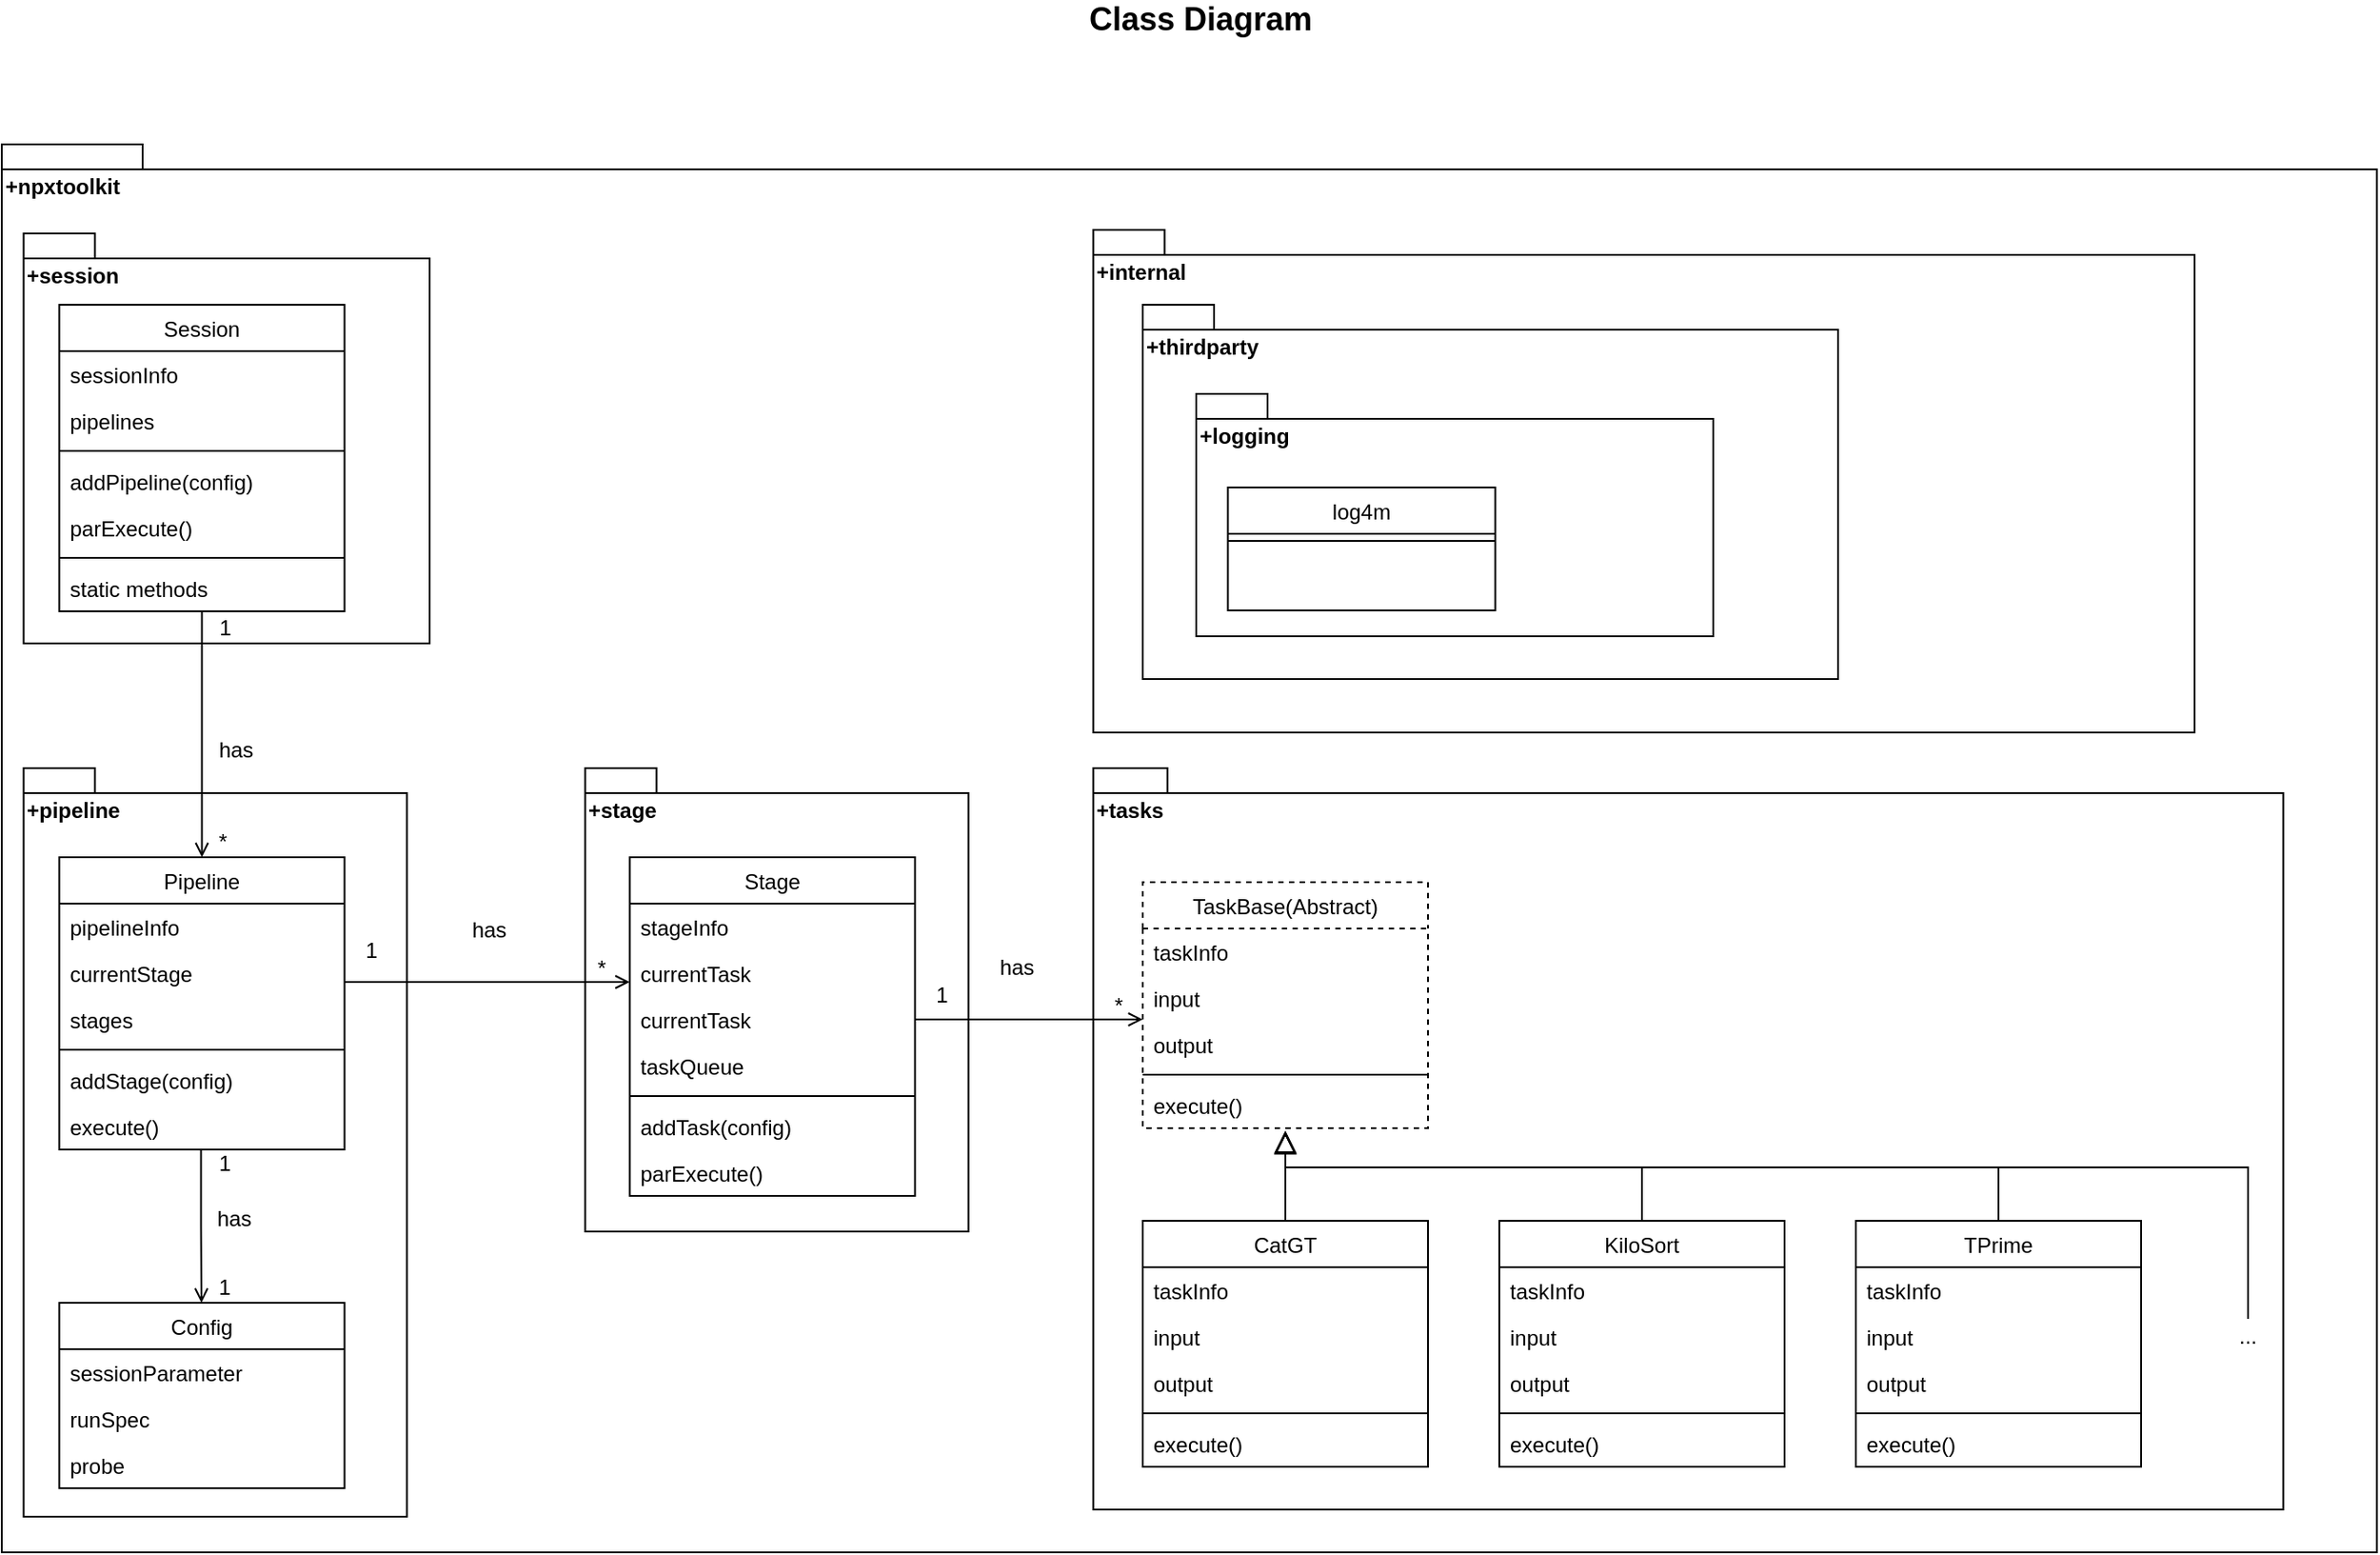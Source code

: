 <mxfile version="15.6.1" type="device"><diagram id="C5RBs43oDa-KdzZeNtuy" name="Page-1"><mxGraphModel dx="4115" dy="1097" grid="1" gridSize="10" guides="1" tooltips="1" connect="1" arrows="1" fold="1" page="1" pageScale="1" pageWidth="1169" pageHeight="827" math="0" shadow="0"><root><mxCell id="WIyWlLk6GJQsqaUBKTNV-0"/><mxCell id="WIyWlLk6GJQsqaUBKTNV-1" parent="WIyWlLk6GJQsqaUBKTNV-0"/><mxCell id="HkX5OqELua6553qJms5l-85" value="+npxtoolkit&lt;span style=&quot;color: rgba(0 , 0 , 0 , 0) ; font-family: monospace ; font-size: 0px ; font-weight: 400&quot;&gt;%3CmxGraphModel%3E%3Croot%3E%3CmxCell%20id%3D%220%22%2F%3E%3CmxCell%20id%3D%221%22%20parent%3D%220%22%2F%3E%3CmxCell%20id%3D%222%22%20value%3D%22%2Bpipeline%22%20style%3D%22shape%3Dfolder%3BfontStyle%3D1%3BspacingTop%3D10%3BtabWidth%3D40%3BtabHeight%3D14%3BtabPosition%3Dleft%3Bhtml%3D1%3BverticalAlign%3Dtop%3Balign%3Dleft%3B%22%20vertex%3D%221%22%20parent%3D%221%22%3E%3CmxGeometry%20x%3D%22-10%22%20y%3D%22-20%22%20width%3D%22250%22%20height%3D%22430%22%20as%3D%22geometry%22%2F%3E%3C%2FmxCell%3E%3C%2Froot%3E%3C%2FmxGraphMode&lt;/span&gt;" style="shape=folder;fontStyle=1;spacingTop=10;tabWidth=40;tabHeight=14;tabPosition=left;html=1;verticalAlign=top;align=left;" parent="WIyWlLk6GJQsqaUBKTNV-1" vertex="1"><mxGeometry x="-1150" y="90" width="1332.25" height="790" as="geometry"/></mxCell><mxCell id="gD0DMVMEmu4CW5XgSncK-154" value="+internal" style="shape=folder;fontStyle=1;spacingTop=10;tabWidth=40;tabHeight=14;tabPosition=left;html=1;verticalAlign=top;align=left;" parent="WIyWlLk6GJQsqaUBKTNV-1" vertex="1"><mxGeometry x="-537.75" y="138" width="617.75" height="282" as="geometry"/></mxCell><mxCell id="QfJGHM1GxynBPAGOdEKR-6" value="+thirdparty" style="shape=folder;fontStyle=1;spacingTop=10;tabWidth=40;tabHeight=14;tabPosition=left;html=1;verticalAlign=top;align=left;" vertex="1" parent="WIyWlLk6GJQsqaUBKTNV-1"><mxGeometry x="-510" y="180" width="390" height="210" as="geometry"/></mxCell><mxCell id="gD0DMVMEmu4CW5XgSncK-82" value="+pipeline&lt;span style=&quot;color: rgba(0 , 0 , 0 , 0) ; font-family: monospace ; font-size: 0px ; font-weight: 400&quot;&gt;%3CmxGraphModel%3E%3Croot%3E%3CmxCell%20id%3D%220%22%2F%3E%3CmxCell%20id%3D%221%22%20parent%3D%220%22%2F%3E%3CmxCell%20id%3D%222%22%20value%3D%22%2Bpipeline%22%20style%3D%22shape%3Dfolder%3BfontStyle%3D1%3BspacingTop%3D10%3BtabWidth%3D40%3BtabHeight%3D14%3BtabPosition%3Dleft%3Bhtml%3D1%3BverticalAlign%3Dtop%3Balign%3Dleft%3B%22%20vertex%3D%221%22%20parent%3D%221%22%3E%3CmxGeometry%20x%3D%22-10%22%20y%3D%22-20%22%20width%3D%22250%22%20height%3D%22430%22%20as%3D%22geometry%22%2F%3E%3C%2FmxCell%3E%3C%2Froot%3E%3C%2FmxGraphMod&lt;/span&gt;" style="shape=folder;fontStyle=1;spacingTop=10;tabWidth=40;tabHeight=14;tabPosition=left;html=1;verticalAlign=top;align=left;" parent="WIyWlLk6GJQsqaUBKTNV-1" vertex="1"><mxGeometry x="-1137.75" y="440" width="215" height="420" as="geometry"/></mxCell><mxCell id="HkX5OqELua6553qJms5l-83" value="+stage&lt;span style=&quot;color: rgba(0 , 0 , 0 , 0) ; font-family: monospace ; font-size: 0px ; font-weight: 400&quot;&gt;%3CmxGraphModel%3E%3Croot%3E%3CmxCell%20id%3D%220%22%2F%3E%3CmxCell%20id%3D%221%22%20parent%3D%220%22%2F%3E%3CmxCell%20id%3D%222%22%20value%3D%22%2Bpipeline%22%20style%3D%22shape%3Dfolder%3BfontStyle%3D1%3BspacingTop%3D10%3BtabWidth%3D40%3BtabHeight%3D14%3BtabPosition%3Dleft%3Bhtml%3D1%3BverticalAlign%3Dtop%3Balign%3Dleft%3B%22%20vertex%3D%221%22%20parent%3D%221%22%3E%3CmxGeometry%20x%3D%22-10%22%20y%3D%22-20%22%20width%3D%22250%22%20height%3D%22430%22%20as%3D%22geometry%22%2F%3E%3C%2FmxCell%3E%3C%2Froot%3E%3C%2FmxGraphModel%3E&lt;/span&gt;" style="shape=folder;fontStyle=1;spacingTop=10;tabWidth=40;tabHeight=14;tabPosition=left;html=1;verticalAlign=top;align=left;" parent="WIyWlLk6GJQsqaUBKTNV-1" vertex="1"><mxGeometry x="-822.75" y="440" width="215" height="260" as="geometry"/></mxCell><mxCell id="HkX5OqELua6553qJms5l-82" value="+session" style="shape=folder;fontStyle=1;spacingTop=10;tabWidth=40;tabHeight=14;tabPosition=left;html=1;verticalAlign=top;align=left;" parent="WIyWlLk6GJQsqaUBKTNV-1" vertex="1"><mxGeometry x="-1137.75" y="140" width="227.75" height="230" as="geometry"/></mxCell><mxCell id="HkX5OqELua6553qJms5l-86" value="Class Diagram" style="text;html=1;strokeColor=none;fillColor=none;align=center;verticalAlign=middle;whiteSpace=wrap;rounded=0;fontStyle=1;fontSize=18;" parent="WIyWlLk6GJQsqaUBKTNV-1" vertex="1"><mxGeometry x="-680" y="10" width="405" height="20" as="geometry"/></mxCell><mxCell id="gD0DMVMEmu4CW5XgSncK-83" value="Config" style="swimlane;fontStyle=0;align=center;verticalAlign=top;childLayout=stackLayout;horizontal=1;startSize=26;horizontalStack=0;resizeParent=1;resizeLast=0;collapsible=1;marginBottom=0;rounded=0;shadow=0;strokeWidth=1;" parent="WIyWlLk6GJQsqaUBKTNV-1" vertex="1"><mxGeometry x="-1117.75" y="740" width="160" height="104" as="geometry"><mxRectangle x="550" y="140" width="160" height="26" as="alternateBounds"/></mxGeometry></mxCell><mxCell id="gD0DMVMEmu4CW5XgSncK-84" value="sessionParameter" style="text;align=left;verticalAlign=top;spacingLeft=4;spacingRight=4;overflow=hidden;rotatable=0;points=[[0,0.5],[1,0.5]];portConstraint=eastwest;rounded=0;shadow=0;html=0;" parent="gD0DMVMEmu4CW5XgSncK-83" vertex="1"><mxGeometry y="26" width="160" height="26" as="geometry"/></mxCell><mxCell id="gD0DMVMEmu4CW5XgSncK-85" value="runSpec" style="text;align=left;verticalAlign=top;spacingLeft=4;spacingRight=4;overflow=hidden;rotatable=0;points=[[0,0.5],[1,0.5]];portConstraint=eastwest;rounded=0;shadow=0;html=0;" parent="gD0DMVMEmu4CW5XgSncK-83" vertex="1"><mxGeometry y="52" width="160" height="26" as="geometry"/></mxCell><mxCell id="gD0DMVMEmu4CW5XgSncK-86" value="probe" style="text;align=left;verticalAlign=top;spacingLeft=4;spacingRight=4;overflow=hidden;rotatable=0;points=[[0,0.5],[1,0.5]];portConstraint=eastwest;rounded=0;shadow=0;html=0;" parent="gD0DMVMEmu4CW5XgSncK-83" vertex="1"><mxGeometry y="78" width="160" height="26" as="geometry"/></mxCell><mxCell id="gD0DMVMEmu4CW5XgSncK-87" value="Session" style="swimlane;fontStyle=0;align=center;verticalAlign=top;childLayout=stackLayout;horizontal=1;startSize=26;horizontalStack=0;resizeParent=1;resizeLast=0;collapsible=1;marginBottom=0;rounded=0;shadow=0;strokeWidth=1;" parent="WIyWlLk6GJQsqaUBKTNV-1" vertex="1"><mxGeometry x="-1117.75" y="180" width="160" height="172" as="geometry"><mxRectangle x="550" y="140" width="160" height="26" as="alternateBounds"/></mxGeometry></mxCell><mxCell id="gD0DMVMEmu4CW5XgSncK-88" value="sessionInfo" style="text;align=left;verticalAlign=top;spacingLeft=4;spacingRight=4;overflow=hidden;rotatable=0;points=[[0,0.5],[1,0.5]];portConstraint=eastwest;rounded=0;shadow=0;html=0;" parent="gD0DMVMEmu4CW5XgSncK-87" vertex="1"><mxGeometry y="26" width="160" height="26" as="geometry"/></mxCell><mxCell id="gD0DMVMEmu4CW5XgSncK-89" value="pipelines" style="text;align=left;verticalAlign=top;spacingLeft=4;spacingRight=4;overflow=hidden;rotatable=0;points=[[0,0.5],[1,0.5]];portConstraint=eastwest;rounded=0;shadow=0;html=0;" parent="gD0DMVMEmu4CW5XgSncK-87" vertex="1"><mxGeometry y="52" width="160" height="26" as="geometry"/></mxCell><mxCell id="gD0DMVMEmu4CW5XgSncK-90" value="" style="line;html=1;strokeWidth=1;align=left;verticalAlign=middle;spacingTop=-1;spacingLeft=3;spacingRight=3;rotatable=0;labelPosition=right;points=[];portConstraint=eastwest;" parent="gD0DMVMEmu4CW5XgSncK-87" vertex="1"><mxGeometry y="78" width="160" height="8" as="geometry"/></mxCell><mxCell id="gD0DMVMEmu4CW5XgSncK-91" value="addPipeline(config)" style="text;align=left;verticalAlign=top;spacingLeft=4;spacingRight=4;overflow=hidden;rotatable=0;points=[[0,0.5],[1,0.5]];portConstraint=eastwest;" parent="gD0DMVMEmu4CW5XgSncK-87" vertex="1"><mxGeometry y="86" width="160" height="26" as="geometry"/></mxCell><mxCell id="gD0DMVMEmu4CW5XgSncK-92" value="parExecute()" style="text;align=left;verticalAlign=top;spacingLeft=4;spacingRight=4;overflow=hidden;rotatable=0;points=[[0,0.5],[1,0.5]];portConstraint=eastwest;" parent="gD0DMVMEmu4CW5XgSncK-87" vertex="1"><mxGeometry y="112" width="160" height="26" as="geometry"/></mxCell><mxCell id="RO8KzPzQyAX-KL4MtGL_-0" value="" style="line;html=1;strokeWidth=1;align=left;verticalAlign=middle;spacingTop=-1;spacingLeft=3;spacingRight=3;rotatable=0;labelPosition=right;points=[];portConstraint=eastwest;" parent="gD0DMVMEmu4CW5XgSncK-87" vertex="1"><mxGeometry y="138" width="160" height="8" as="geometry"/></mxCell><mxCell id="gD0DMVMEmu4CW5XgSncK-162" value="static methods" style="text;align=left;verticalAlign=top;spacingLeft=4;spacingRight=4;overflow=hidden;rotatable=0;points=[[0,0.5],[1,0.5]];portConstraint=eastwest;" parent="gD0DMVMEmu4CW5XgSncK-87" vertex="1"><mxGeometry y="146" width="160" height="26" as="geometry"/></mxCell><mxCell id="gD0DMVMEmu4CW5XgSncK-93" value="Pipeline" style="swimlane;fontStyle=0;align=center;verticalAlign=top;childLayout=stackLayout;horizontal=1;startSize=26;horizontalStack=0;resizeParent=1;resizeLast=0;collapsible=1;marginBottom=0;rounded=0;shadow=0;strokeWidth=1;" parent="WIyWlLk6GJQsqaUBKTNV-1" vertex="1"><mxGeometry x="-1117.75" y="490" width="160" height="164" as="geometry"><mxRectangle x="550" y="140" width="160" height="26" as="alternateBounds"/></mxGeometry></mxCell><mxCell id="gD0DMVMEmu4CW5XgSncK-94" value="pipelineInfo" style="text;align=left;verticalAlign=top;spacingLeft=4;spacingRight=4;overflow=hidden;rotatable=0;points=[[0,0.5],[1,0.5]];portConstraint=eastwest;rounded=0;shadow=0;html=0;" parent="gD0DMVMEmu4CW5XgSncK-93" vertex="1"><mxGeometry y="26" width="160" height="26" as="geometry"/></mxCell><mxCell id="gD0DMVMEmu4CW5XgSncK-95" value="currentStage" style="text;align=left;verticalAlign=top;spacingLeft=4;spacingRight=4;overflow=hidden;rotatable=0;points=[[0,0.5],[1,0.5]];portConstraint=eastwest;rounded=0;shadow=0;html=0;" parent="gD0DMVMEmu4CW5XgSncK-93" vertex="1"><mxGeometry y="52" width="160" height="26" as="geometry"/></mxCell><mxCell id="gD0DMVMEmu4CW5XgSncK-96" value="stages" style="text;align=left;verticalAlign=top;spacingLeft=4;spacingRight=4;overflow=hidden;rotatable=0;points=[[0,0.5],[1,0.5]];portConstraint=eastwest;rounded=0;shadow=0;html=0;" parent="gD0DMVMEmu4CW5XgSncK-93" vertex="1"><mxGeometry y="78" width="160" height="26" as="geometry"/></mxCell><mxCell id="gD0DMVMEmu4CW5XgSncK-97" value="" style="line;html=1;strokeWidth=1;align=left;verticalAlign=middle;spacingTop=-1;spacingLeft=3;spacingRight=3;rotatable=0;labelPosition=right;points=[];portConstraint=eastwest;" parent="gD0DMVMEmu4CW5XgSncK-93" vertex="1"><mxGeometry y="104" width="160" height="8" as="geometry"/></mxCell><mxCell id="gD0DMVMEmu4CW5XgSncK-98" value="addStage(config)" style="text;align=left;verticalAlign=top;spacingLeft=4;spacingRight=4;overflow=hidden;rotatable=0;points=[[0,0.5],[1,0.5]];portConstraint=eastwest;" parent="gD0DMVMEmu4CW5XgSncK-93" vertex="1"><mxGeometry y="112" width="160" height="26" as="geometry"/></mxCell><mxCell id="gD0DMVMEmu4CW5XgSncK-99" value="execute()" style="text;align=left;verticalAlign=top;spacingLeft=4;spacingRight=4;overflow=hidden;rotatable=0;points=[[0,0.5],[1,0.5]];portConstraint=eastwest;" parent="gD0DMVMEmu4CW5XgSncK-93" vertex="1"><mxGeometry y="138" width="160" height="26" as="geometry"/></mxCell><mxCell id="gD0DMVMEmu4CW5XgSncK-100" value="Stage" style="swimlane;fontStyle=0;align=center;verticalAlign=top;childLayout=stackLayout;horizontal=1;startSize=26;horizontalStack=0;resizeParent=1;resizeLast=0;collapsible=1;marginBottom=0;rounded=0;shadow=0;strokeWidth=1;" parent="WIyWlLk6GJQsqaUBKTNV-1" vertex="1"><mxGeometry x="-797.75" y="490" width="160" height="190" as="geometry"><mxRectangle x="550" y="140" width="160" height="26" as="alternateBounds"/></mxGeometry></mxCell><mxCell id="gD0DMVMEmu4CW5XgSncK-101" value="stageInfo" style="text;align=left;verticalAlign=top;spacingLeft=4;spacingRight=4;overflow=hidden;rotatable=0;points=[[0,0.5],[1,0.5]];portConstraint=eastwest;rounded=0;shadow=0;html=0;" parent="gD0DMVMEmu4CW5XgSncK-100" vertex="1"><mxGeometry y="26" width="160" height="26" as="geometry"/></mxCell><mxCell id="QfJGHM1GxynBPAGOdEKR-0" value="currentTask" style="text;align=left;verticalAlign=top;spacingLeft=4;spacingRight=4;overflow=hidden;rotatable=0;points=[[0,0.5],[1,0.5]];portConstraint=eastwest;rounded=0;shadow=0;html=0;" vertex="1" parent="gD0DMVMEmu4CW5XgSncK-100"><mxGeometry y="52" width="160" height="26" as="geometry"/></mxCell><mxCell id="gD0DMVMEmu4CW5XgSncK-102" value="currentTask" style="text;align=left;verticalAlign=top;spacingLeft=4;spacingRight=4;overflow=hidden;rotatable=0;points=[[0,0.5],[1,0.5]];portConstraint=eastwest;rounded=0;shadow=0;html=0;" parent="gD0DMVMEmu4CW5XgSncK-100" vertex="1"><mxGeometry y="78" width="160" height="26" as="geometry"/></mxCell><mxCell id="gD0DMVMEmu4CW5XgSncK-103" value="taskQueue" style="text;align=left;verticalAlign=top;spacingLeft=4;spacingRight=4;overflow=hidden;rotatable=0;points=[[0,0.5],[1,0.5]];portConstraint=eastwest;rounded=0;shadow=0;html=0;" parent="gD0DMVMEmu4CW5XgSncK-100" vertex="1"><mxGeometry y="104" width="160" height="26" as="geometry"/></mxCell><mxCell id="gD0DMVMEmu4CW5XgSncK-104" value="" style="line;html=1;strokeWidth=1;align=left;verticalAlign=middle;spacingTop=-1;spacingLeft=3;spacingRight=3;rotatable=0;labelPosition=right;points=[];portConstraint=eastwest;" parent="gD0DMVMEmu4CW5XgSncK-100" vertex="1"><mxGeometry y="130" width="160" height="8" as="geometry"/></mxCell><mxCell id="gD0DMVMEmu4CW5XgSncK-105" value="addTask(config)" style="text;align=left;verticalAlign=top;spacingLeft=4;spacingRight=4;overflow=hidden;rotatable=0;points=[[0,0.5],[1,0.5]];portConstraint=eastwest;" parent="gD0DMVMEmu4CW5XgSncK-100" vertex="1"><mxGeometry y="138" width="160" height="26" as="geometry"/></mxCell><mxCell id="gD0DMVMEmu4CW5XgSncK-106" value="parExecute()" style="text;align=left;verticalAlign=top;spacingLeft=4;spacingRight=4;overflow=hidden;rotatable=0;points=[[0,0.5],[1,0.5]];portConstraint=eastwest;" parent="gD0DMVMEmu4CW5XgSncK-100" vertex="1"><mxGeometry y="164" width="160" height="26" as="geometry"/></mxCell><mxCell id="gD0DMVMEmu4CW5XgSncK-111" value="" style="endArrow=open;shadow=0;strokeWidth=1;rounded=0;endFill=1;edgeStyle=elbowEdgeStyle;elbow=vertical;entryX=0.5;entryY=0;entryDx=0;entryDy=0;" parent="WIyWlLk6GJQsqaUBKTNV-1" source="gD0DMVMEmu4CW5XgSncK-87" target="gD0DMVMEmu4CW5XgSncK-93" edge="1"><mxGeometry x="0.5" y="41" relative="1" as="geometry"><mxPoint x="42.25" y="475.35" as="sourcePoint"/><mxPoint x="42.25" y="564" as="targetPoint"/><mxPoint x="-40" y="32" as="offset"/><Array as="points"/></mxGeometry></mxCell><mxCell id="gD0DMVMEmu4CW5XgSncK-113" value="1" style="resizable=0;align=right;verticalAlign=bottom;labelBackgroundColor=none;fontSize=12;" parent="gD0DMVMEmu4CW5XgSncK-111" connectable="0" vertex="1"><mxGeometry x="1" relative="1" as="geometry"><mxPoint x="18" y="-120" as="offset"/></mxGeometry></mxCell><mxCell id="gD0DMVMEmu4CW5XgSncK-114" value="has" style="text;html=1;resizable=0;points=[];;align=center;verticalAlign=middle;labelBackgroundColor=none;rounded=0;shadow=0;strokeWidth=1;fontSize=12;" parent="gD0DMVMEmu4CW5XgSncK-111" vertex="1" connectable="0"><mxGeometry x="0.5" y="49" relative="1" as="geometry"><mxPoint x="-31" y="-26" as="offset"/></mxGeometry></mxCell><mxCell id="gD0DMVMEmu4CW5XgSncK-115" value="" style="endArrow=open;shadow=0;strokeWidth=1;rounded=0;endFill=1;edgeStyle=elbowEdgeStyle;elbow=vertical;" parent="WIyWlLk6GJQsqaUBKTNV-1" source="gD0DMVMEmu4CW5XgSncK-93" target="gD0DMVMEmu4CW5XgSncK-100" edge="1"><mxGeometry x="0.5" y="41" relative="1" as="geometry"><mxPoint x="122.25" y="629" as="sourcePoint"/><mxPoint x="301.25" y="629" as="targetPoint"/><mxPoint x="-40" y="32" as="offset"/><Array as="points"><mxPoint x="-867.75" y="560"/><mxPoint x="-887.75" y="540"/><mxPoint x="-877.75" y="629"/></Array></mxGeometry></mxCell><mxCell id="gD0DMVMEmu4CW5XgSncK-116" value="*" style="resizable=0;align=left;verticalAlign=bottom;labelBackgroundColor=none;fontSize=12;" parent="gD0DMVMEmu4CW5XgSncK-115" connectable="0" vertex="1"><mxGeometry x="-1" relative="1" as="geometry"><mxPoint x="140" y="1" as="offset"/></mxGeometry></mxCell><mxCell id="gD0DMVMEmu4CW5XgSncK-117" value="1" style="resizable=0;align=right;verticalAlign=bottom;labelBackgroundColor=none;fontSize=12;" parent="gD0DMVMEmu4CW5XgSncK-115" connectable="0" vertex="1"><mxGeometry x="1" relative="1" as="geometry"><mxPoint x="-140" y="-9" as="offset"/></mxGeometry></mxCell><mxCell id="gD0DMVMEmu4CW5XgSncK-118" value="has" style="text;html=1;resizable=0;points=[];;align=center;verticalAlign=middle;labelBackgroundColor=none;rounded=0;shadow=0;strokeWidth=1;fontSize=12;" parent="gD0DMVMEmu4CW5XgSncK-115" vertex="1" connectable="0"><mxGeometry x="0.5" y="49" relative="1" as="geometry"><mxPoint x="-40" y="20" as="offset"/></mxGeometry></mxCell><mxCell id="gD0DMVMEmu4CW5XgSncK-119" value="+tasks&lt;span style=&quot;color: rgba(0 , 0 , 0 , 0) ; font-family: monospace ; font-size: 0px ; font-weight: 400&quot;&gt;%3CmxGraphModel%3E%3Croot%3E%3CmxCell%20id%3D%220%22%2F%3E%3CmxCell%20id%3D%221%22%20parent%3D%220%22%2F%3E%3CmxCell%20id%3D%222%22%20value%3D%22%2Bpipeline%22%20style%3D%22shape%3Dfolder%3BfontStyle%3D1%3BspacingTop%3D10%3BtabWidth%3D40%3BtabHeight%3D14%3BtabPosition%3Dleft%3Bhtml%3D1%3BverticalAlign%3Dtop%3Balign%3Dleft%3B%22%20vertex%3D%221%22%20parent%3D%221%22%3E%3CmxGeometry%20x%3D%22-10%22%20y%3D%22-20%22%20width%3D%22250%22%20height%3D%22430%22%20as%3D%22geometry%22%2F%3E%3C%2FmxCell%3E%3C%2Froot%3E%3C%2FmxGraphModel%3&lt;/span&gt;" style="shape=folder;fontStyle=1;spacingTop=10;tabWidth=40;tabHeight=14;tabPosition=left;html=1;verticalAlign=top;align=left;" parent="WIyWlLk6GJQsqaUBKTNV-1" vertex="1"><mxGeometry x="-537.75" y="440" width="667.5" height="416" as="geometry"/></mxCell><mxCell id="gD0DMVMEmu4CW5XgSncK-120" value="TaskBase(Abstract)" style="swimlane;fontStyle=0;align=center;verticalAlign=top;childLayout=stackLayout;horizontal=1;startSize=26;horizontalStack=0;resizeParent=1;resizeLast=0;collapsible=1;marginBottom=0;rounded=0;shadow=0;strokeWidth=1;dashed=1;" parent="WIyWlLk6GJQsqaUBKTNV-1" vertex="1"><mxGeometry x="-510" y="504" width="160" height="138" as="geometry"><mxRectangle x="550" y="140" width="160" height="26" as="alternateBounds"/></mxGeometry></mxCell><mxCell id="gD0DMVMEmu4CW5XgSncK-121" value="taskInfo" style="text;align=left;verticalAlign=top;spacingLeft=4;spacingRight=4;overflow=hidden;rotatable=0;points=[[0,0.5],[1,0.5]];portConstraint=eastwest;rounded=0;shadow=0;html=0;" parent="gD0DMVMEmu4CW5XgSncK-120" vertex="1"><mxGeometry y="26" width="160" height="26" as="geometry"/></mxCell><mxCell id="gD0DMVMEmu4CW5XgSncK-122" value="input" style="text;align=left;verticalAlign=top;spacingLeft=4;spacingRight=4;overflow=hidden;rotatable=0;points=[[0,0.5],[1,0.5]];portConstraint=eastwest;rounded=0;shadow=0;html=0;" parent="gD0DMVMEmu4CW5XgSncK-120" vertex="1"><mxGeometry y="52" width="160" height="26" as="geometry"/></mxCell><mxCell id="gD0DMVMEmu4CW5XgSncK-123" value="output" style="text;align=left;verticalAlign=top;spacingLeft=4;spacingRight=4;overflow=hidden;rotatable=0;points=[[0,0.5],[1,0.5]];portConstraint=eastwest;rounded=0;shadow=0;html=0;" parent="gD0DMVMEmu4CW5XgSncK-120" vertex="1"><mxGeometry y="78" width="160" height="26" as="geometry"/></mxCell><mxCell id="gD0DMVMEmu4CW5XgSncK-124" value="" style="line;html=1;strokeWidth=1;align=left;verticalAlign=middle;spacingTop=-1;spacingLeft=3;spacingRight=3;rotatable=0;labelPosition=right;points=[];portConstraint=eastwest;" parent="gD0DMVMEmu4CW5XgSncK-120" vertex="1"><mxGeometry y="104" width="160" height="8" as="geometry"/></mxCell><mxCell id="gD0DMVMEmu4CW5XgSncK-125" value="execute()" style="text;align=left;verticalAlign=top;spacingLeft=4;spacingRight=4;overflow=hidden;rotatable=0;points=[[0,0.5],[1,0.5]];portConstraint=eastwest;" parent="gD0DMVMEmu4CW5XgSncK-120" vertex="1"><mxGeometry y="112" width="160" height="26" as="geometry"/></mxCell><mxCell id="gD0DMVMEmu4CW5XgSncK-126" value="CatGT" style="swimlane;fontStyle=0;align=center;verticalAlign=top;childLayout=stackLayout;horizontal=1;startSize=26;horizontalStack=0;resizeParent=1;resizeLast=0;collapsible=1;marginBottom=0;rounded=0;shadow=0;strokeWidth=1;" parent="WIyWlLk6GJQsqaUBKTNV-1" vertex="1"><mxGeometry x="-510" y="694" width="160" height="138" as="geometry"><mxRectangle x="550" y="140" width="160" height="26" as="alternateBounds"/></mxGeometry></mxCell><mxCell id="gD0DMVMEmu4CW5XgSncK-127" value="taskInfo" style="text;align=left;verticalAlign=top;spacingLeft=4;spacingRight=4;overflow=hidden;rotatable=0;points=[[0,0.5],[1,0.5]];portConstraint=eastwest;rounded=0;shadow=0;html=0;" parent="gD0DMVMEmu4CW5XgSncK-126" vertex="1"><mxGeometry y="26" width="160" height="26" as="geometry"/></mxCell><mxCell id="gD0DMVMEmu4CW5XgSncK-128" value="input" style="text;align=left;verticalAlign=top;spacingLeft=4;spacingRight=4;overflow=hidden;rotatable=0;points=[[0,0.5],[1,0.5]];portConstraint=eastwest;rounded=0;shadow=0;html=0;" parent="gD0DMVMEmu4CW5XgSncK-126" vertex="1"><mxGeometry y="52" width="160" height="26" as="geometry"/></mxCell><mxCell id="gD0DMVMEmu4CW5XgSncK-129" value="output" style="text;align=left;verticalAlign=top;spacingLeft=4;spacingRight=4;overflow=hidden;rotatable=0;points=[[0,0.5],[1,0.5]];portConstraint=eastwest;rounded=0;shadow=0;html=0;" parent="gD0DMVMEmu4CW5XgSncK-126" vertex="1"><mxGeometry y="78" width="160" height="26" as="geometry"/></mxCell><mxCell id="gD0DMVMEmu4CW5XgSncK-130" value="" style="line;html=1;strokeWidth=1;align=left;verticalAlign=middle;spacingTop=-1;spacingLeft=3;spacingRight=3;rotatable=0;labelPosition=right;points=[];portConstraint=eastwest;" parent="gD0DMVMEmu4CW5XgSncK-126" vertex="1"><mxGeometry y="104" width="160" height="8" as="geometry"/></mxCell><mxCell id="gD0DMVMEmu4CW5XgSncK-131" value="execute()" style="text;align=left;verticalAlign=top;spacingLeft=4;spacingRight=4;overflow=hidden;rotatable=0;points=[[0,0.5],[1,0.5]];portConstraint=eastwest;" parent="gD0DMVMEmu4CW5XgSncK-126" vertex="1"><mxGeometry y="112" width="160" height="26" as="geometry"/></mxCell><mxCell id="gD0DMVMEmu4CW5XgSncK-132" value="KiloSort" style="swimlane;fontStyle=0;align=center;verticalAlign=top;childLayout=stackLayout;horizontal=1;startSize=26;horizontalStack=0;resizeParent=1;resizeLast=0;collapsible=1;marginBottom=0;rounded=0;shadow=0;strokeWidth=1;" parent="WIyWlLk6GJQsqaUBKTNV-1" vertex="1"><mxGeometry x="-310" y="694" width="160" height="138" as="geometry"><mxRectangle x="550" y="140" width="160" height="26" as="alternateBounds"/></mxGeometry></mxCell><mxCell id="gD0DMVMEmu4CW5XgSncK-133" value="taskInfo" style="text;align=left;verticalAlign=top;spacingLeft=4;spacingRight=4;overflow=hidden;rotatable=0;points=[[0,0.5],[1,0.5]];portConstraint=eastwest;rounded=0;shadow=0;html=0;" parent="gD0DMVMEmu4CW5XgSncK-132" vertex="1"><mxGeometry y="26" width="160" height="26" as="geometry"/></mxCell><mxCell id="gD0DMVMEmu4CW5XgSncK-134" value="input" style="text;align=left;verticalAlign=top;spacingLeft=4;spacingRight=4;overflow=hidden;rotatable=0;points=[[0,0.5],[1,0.5]];portConstraint=eastwest;rounded=0;shadow=0;html=0;" parent="gD0DMVMEmu4CW5XgSncK-132" vertex="1"><mxGeometry y="52" width="160" height="26" as="geometry"/></mxCell><mxCell id="gD0DMVMEmu4CW5XgSncK-135" value="output" style="text;align=left;verticalAlign=top;spacingLeft=4;spacingRight=4;overflow=hidden;rotatable=0;points=[[0,0.5],[1,0.5]];portConstraint=eastwest;rounded=0;shadow=0;html=0;" parent="gD0DMVMEmu4CW5XgSncK-132" vertex="1"><mxGeometry y="78" width="160" height="26" as="geometry"/></mxCell><mxCell id="gD0DMVMEmu4CW5XgSncK-136" value="" style="line;html=1;strokeWidth=1;align=left;verticalAlign=middle;spacingTop=-1;spacingLeft=3;spacingRight=3;rotatable=0;labelPosition=right;points=[];portConstraint=eastwest;" parent="gD0DMVMEmu4CW5XgSncK-132" vertex="1"><mxGeometry y="104" width="160" height="8" as="geometry"/></mxCell><mxCell id="gD0DMVMEmu4CW5XgSncK-137" value="execute()" style="text;align=left;verticalAlign=top;spacingLeft=4;spacingRight=4;overflow=hidden;rotatable=0;points=[[0,0.5],[1,0.5]];portConstraint=eastwest;" parent="gD0DMVMEmu4CW5XgSncK-132" vertex="1"><mxGeometry y="112" width="160" height="26" as="geometry"/></mxCell><mxCell id="gD0DMVMEmu4CW5XgSncK-138" value="TPrime" style="swimlane;fontStyle=0;align=center;verticalAlign=top;childLayout=stackLayout;horizontal=1;startSize=26;horizontalStack=0;resizeParent=1;resizeLast=0;collapsible=1;marginBottom=0;rounded=0;shadow=0;strokeWidth=1;" parent="WIyWlLk6GJQsqaUBKTNV-1" vertex="1"><mxGeometry x="-110" y="694" width="160" height="138" as="geometry"><mxRectangle x="550" y="140" width="160" height="26" as="alternateBounds"/></mxGeometry></mxCell><mxCell id="gD0DMVMEmu4CW5XgSncK-139" value="taskInfo" style="text;align=left;verticalAlign=top;spacingLeft=4;spacingRight=4;overflow=hidden;rotatable=0;points=[[0,0.5],[1,0.5]];portConstraint=eastwest;rounded=0;shadow=0;html=0;" parent="gD0DMVMEmu4CW5XgSncK-138" vertex="1"><mxGeometry y="26" width="160" height="26" as="geometry"/></mxCell><mxCell id="gD0DMVMEmu4CW5XgSncK-140" value="input" style="text;align=left;verticalAlign=top;spacingLeft=4;spacingRight=4;overflow=hidden;rotatable=0;points=[[0,0.5],[1,0.5]];portConstraint=eastwest;rounded=0;shadow=0;html=0;" parent="gD0DMVMEmu4CW5XgSncK-138" vertex="1"><mxGeometry y="52" width="160" height="26" as="geometry"/></mxCell><mxCell id="gD0DMVMEmu4CW5XgSncK-141" value="output" style="text;align=left;verticalAlign=top;spacingLeft=4;spacingRight=4;overflow=hidden;rotatable=0;points=[[0,0.5],[1,0.5]];portConstraint=eastwest;rounded=0;shadow=0;html=0;" parent="gD0DMVMEmu4CW5XgSncK-138" vertex="1"><mxGeometry y="78" width="160" height="26" as="geometry"/></mxCell><mxCell id="gD0DMVMEmu4CW5XgSncK-142" value="" style="line;html=1;strokeWidth=1;align=left;verticalAlign=middle;spacingTop=-1;spacingLeft=3;spacingRight=3;rotatable=0;labelPosition=right;points=[];portConstraint=eastwest;" parent="gD0DMVMEmu4CW5XgSncK-138" vertex="1"><mxGeometry y="104" width="160" height="8" as="geometry"/></mxCell><mxCell id="gD0DMVMEmu4CW5XgSncK-143" value="execute()" style="text;align=left;verticalAlign=top;spacingLeft=4;spacingRight=4;overflow=hidden;rotatable=0;points=[[0,0.5],[1,0.5]];portConstraint=eastwest;" parent="gD0DMVMEmu4CW5XgSncK-138" vertex="1"><mxGeometry y="112" width="160" height="26" as="geometry"/></mxCell><mxCell id="gD0DMVMEmu4CW5XgSncK-144" value="" style="endArrow=block;endSize=10;endFill=0;shadow=0;strokeWidth=1;rounded=0;edgeStyle=elbowEdgeStyle;elbow=vertical;entryX=0.5;entryY=1.051;entryDx=0;entryDy=0;entryPerimeter=0;exitX=0.5;exitY=0;exitDx=0;exitDy=0;" parent="WIyWlLk6GJQsqaUBKTNV-1" source="gD0DMVMEmu4CW5XgSncK-126" target="gD0DMVMEmu4CW5XgSncK-125" edge="1"><mxGeometry width="160" relative="1" as="geometry"><mxPoint x="-460" y="674" as="sourcePoint"/><mxPoint x="-640" y="820.0" as="targetPoint"/></mxGeometry></mxCell><mxCell id="gD0DMVMEmu4CW5XgSncK-145" value="" style="endArrow=block;endSize=10;endFill=0;shadow=0;strokeWidth=1;rounded=0;edgeStyle=elbowEdgeStyle;elbow=vertical;exitX=0.5;exitY=0;exitDx=0;exitDy=0;" parent="WIyWlLk6GJQsqaUBKTNV-1" source="gD0DMVMEmu4CW5XgSncK-132" edge="1"><mxGeometry width="160" relative="1" as="geometry"><mxPoint x="-420" y="704" as="sourcePoint"/><mxPoint x="-430" y="644.0" as="targetPoint"/><Array as="points"><mxPoint x="-330" y="664"/></Array></mxGeometry></mxCell><mxCell id="gD0DMVMEmu4CW5XgSncK-146" value="" style="endArrow=block;endSize=10;endFill=0;shadow=0;strokeWidth=1;rounded=0;edgeStyle=elbowEdgeStyle;elbow=vertical;" parent="WIyWlLk6GJQsqaUBKTNV-1" source="gD0DMVMEmu4CW5XgSncK-138" edge="1"><mxGeometry width="160" relative="1" as="geometry"><mxPoint x="-410" y="714" as="sourcePoint"/><mxPoint x="-430" y="644.0" as="targetPoint"/><Array as="points"><mxPoint x="-230" y="664"/></Array></mxGeometry></mxCell><mxCell id="gD0DMVMEmu4CW5XgSncK-148" value="..." style="text;html=1;strokeColor=none;fillColor=none;align=center;verticalAlign=middle;whiteSpace=wrap;rounded=0;" parent="WIyWlLk6GJQsqaUBKTNV-1" vertex="1"><mxGeometry x="90" y="749" width="40" height="20" as="geometry"/></mxCell><mxCell id="gD0DMVMEmu4CW5XgSncK-149" value="" style="endArrow=block;endSize=10;endFill=0;shadow=0;strokeWidth=1;rounded=0;edgeStyle=elbowEdgeStyle;elbow=vertical;exitX=0.5;exitY=0;exitDx=0;exitDy=0;" parent="WIyWlLk6GJQsqaUBKTNV-1" source="gD0DMVMEmu4CW5XgSncK-148" edge="1"><mxGeometry width="160" relative="1" as="geometry"><mxPoint x="-20" y="704" as="sourcePoint"/><mxPoint x="-430" y="644.0" as="targetPoint"/><Array as="points"><mxPoint x="-160" y="664"/></Array></mxGeometry></mxCell><mxCell id="gD0DMVMEmu4CW5XgSncK-150" value="" style="endArrow=open;shadow=0;strokeWidth=1;rounded=0;endFill=1;edgeStyle=elbowEdgeStyle;elbow=vertical;exitX=1;exitY=0.5;exitDx=0;exitDy=0;" parent="WIyWlLk6GJQsqaUBKTNV-1" source="gD0DMVMEmu4CW5XgSncK-102" target="gD0DMVMEmu4CW5XgSncK-120" edge="1"><mxGeometry x="0.5" y="41" relative="1" as="geometry"><mxPoint x="-947.75" y="639" as="sourcePoint"/><mxPoint x="-787.75" y="639" as="targetPoint"/><mxPoint x="-40" y="32" as="offset"/><Array as="points"/></mxGeometry></mxCell><mxCell id="gD0DMVMEmu4CW5XgSncK-151" value="*" style="resizable=0;align=left;verticalAlign=bottom;labelBackgroundColor=none;fontSize=12;" parent="gD0DMVMEmu4CW5XgSncK-150" connectable="0" vertex="1"><mxGeometry x="-1" relative="1" as="geometry"><mxPoint x="110" y="1" as="offset"/></mxGeometry></mxCell><mxCell id="gD0DMVMEmu4CW5XgSncK-152" value="1" style="resizable=0;align=right;verticalAlign=bottom;labelBackgroundColor=none;fontSize=12;" parent="gD0DMVMEmu4CW5XgSncK-150" connectable="0" vertex="1"><mxGeometry x="1" relative="1" as="geometry"><mxPoint x="-108" y="-5" as="offset"/></mxGeometry></mxCell><mxCell id="gD0DMVMEmu4CW5XgSncK-153" value="has" style="text;html=1;resizable=0;points=[];;align=center;verticalAlign=middle;labelBackgroundColor=none;rounded=0;shadow=0;strokeWidth=1;fontSize=12;" parent="gD0DMVMEmu4CW5XgSncK-150" vertex="1" connectable="0"><mxGeometry x="0.5" y="49" relative="1" as="geometry"><mxPoint x="-40" y="20" as="offset"/></mxGeometry></mxCell><mxCell id="gD0DMVMEmu4CW5XgSncK-155" value="+logging" style="shape=folder;fontStyle=1;spacingTop=10;tabWidth=40;tabHeight=14;tabPosition=left;html=1;verticalAlign=top;align=left;" parent="WIyWlLk6GJQsqaUBKTNV-1" vertex="1"><mxGeometry x="-480" y="230" width="290" height="136" as="geometry"/></mxCell><mxCell id="gD0DMVMEmu4CW5XgSncK-156" value="log4m" style="swimlane;fontStyle=0;align=center;verticalAlign=top;childLayout=stackLayout;horizontal=1;startSize=26;horizontalStack=0;resizeParent=1;resizeLast=0;collapsible=1;marginBottom=0;rounded=0;shadow=0;strokeWidth=1;" parent="WIyWlLk6GJQsqaUBKTNV-1" vertex="1"><mxGeometry x="-462.25" y="282.5" width="150" height="69" as="geometry"><mxRectangle x="550" y="140" width="160" height="26" as="alternateBounds"/></mxGeometry></mxCell><mxCell id="gD0DMVMEmu4CW5XgSncK-159" value="" style="line;html=1;strokeWidth=1;align=left;verticalAlign=middle;spacingTop=-1;spacingLeft=3;spacingRight=3;rotatable=0;labelPosition=right;points=[];portConstraint=eastwest;" parent="gD0DMVMEmu4CW5XgSncK-156" vertex="1"><mxGeometry y="26" width="150" height="8" as="geometry"/></mxCell><mxCell id="QfJGHM1GxynBPAGOdEKR-1" value="*" style="resizable=0;align=left;verticalAlign=bottom;labelBackgroundColor=none;fontSize=12;" connectable="0" vertex="1" parent="WIyWlLk6GJQsqaUBKTNV-1"><mxGeometry x="-1030.25" y="490" as="geometry"/></mxCell><mxCell id="QfJGHM1GxynBPAGOdEKR-2" value="" style="endArrow=open;shadow=0;strokeWidth=1;rounded=0;endFill=1;edgeStyle=elbowEdgeStyle;elbow=vertical;" edge="1" parent="WIyWlLk6GJQsqaUBKTNV-1"><mxGeometry x="0.5" y="41" relative="1" as="geometry"><mxPoint x="-1038.25" y="654" as="sourcePoint"/><mxPoint x="-1038" y="740" as="targetPoint"/><mxPoint x="-40" y="32" as="offset"/><Array as="points"/></mxGeometry></mxCell><mxCell id="QfJGHM1GxynBPAGOdEKR-3" value="1" style="resizable=0;align=left;verticalAlign=bottom;labelBackgroundColor=none;fontSize=12;" connectable="0" vertex="1" parent="QfJGHM1GxynBPAGOdEKR-2"><mxGeometry x="-1" relative="1" as="geometry"><mxPoint x="8" y="86" as="offset"/></mxGeometry></mxCell><mxCell id="QfJGHM1GxynBPAGOdEKR-4" value="1" style="resizable=0;align=right;verticalAlign=bottom;labelBackgroundColor=none;fontSize=12;" connectable="0" vertex="1" parent="QfJGHM1GxynBPAGOdEKR-2"><mxGeometry x="1" relative="1" as="geometry"><mxPoint x="18" y="-70" as="offset"/></mxGeometry></mxCell><mxCell id="QfJGHM1GxynBPAGOdEKR-5" value="has" style="text;html=1;resizable=0;points=[];;align=center;verticalAlign=middle;labelBackgroundColor=none;rounded=0;shadow=0;strokeWidth=1;fontSize=12;" vertex="1" connectable="0" parent="QfJGHM1GxynBPAGOdEKR-2"><mxGeometry x="0.5" y="49" relative="1" as="geometry"><mxPoint x="-31" y="-26" as="offset"/></mxGeometry></mxCell></root></mxGraphModel></diagram></mxfile>
